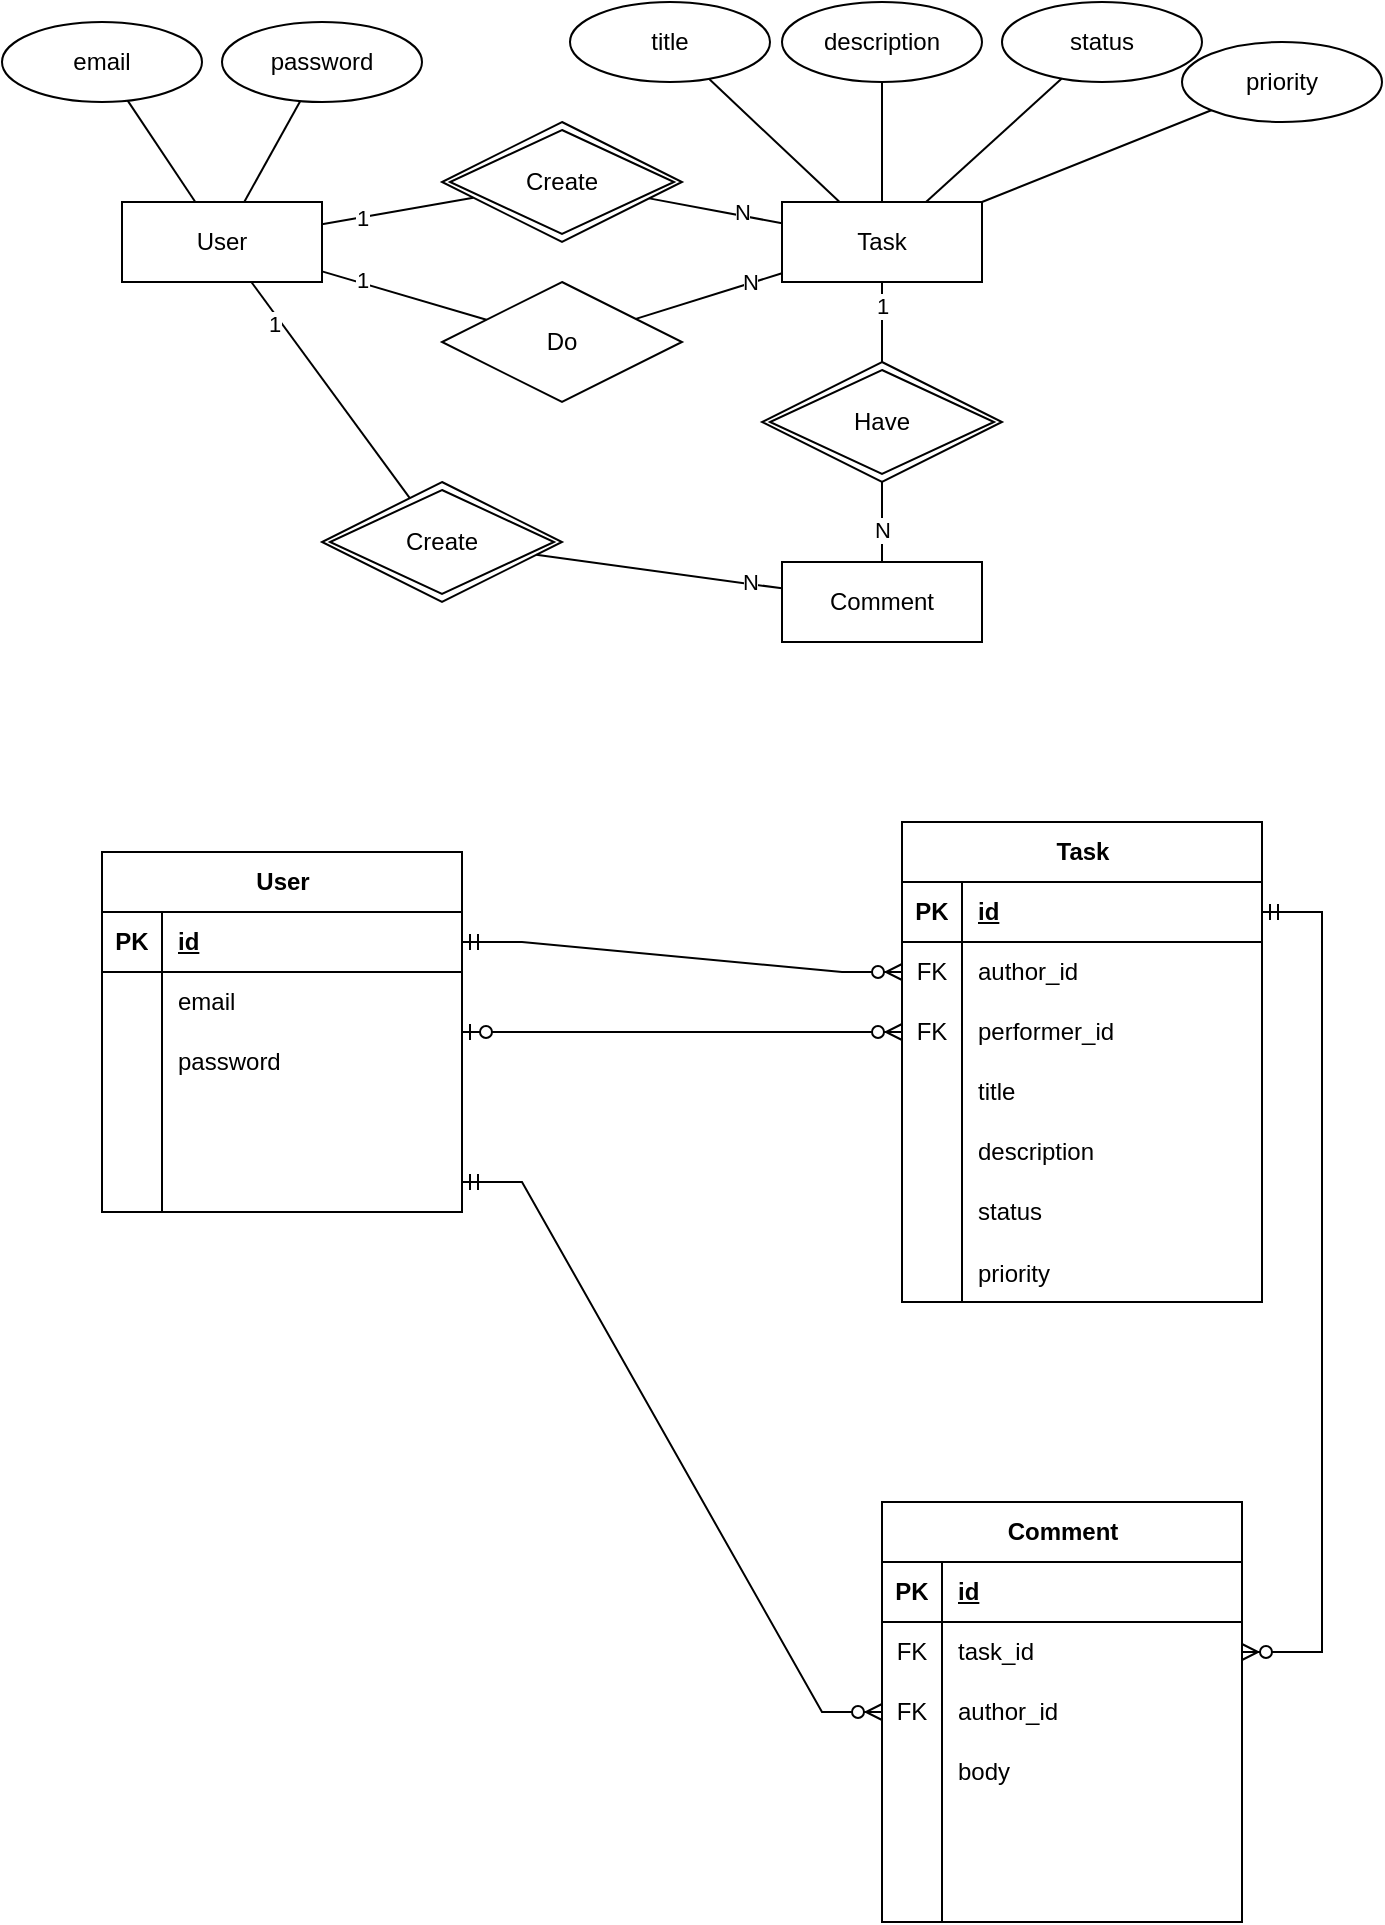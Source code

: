 <mxfile version="22.1.7" type="device">
  <diagram name="Страница — 1" id="lb2RFojlJoIrvPLpSQIi">
    <mxGraphModel dx="1647" dy="861" grid="1" gridSize="10" guides="1" tooltips="1" connect="1" arrows="1" fold="1" page="1" pageScale="1" pageWidth="827" pageHeight="1169" math="0" shadow="0">
      <root>
        <mxCell id="0" />
        <mxCell id="1" parent="0" />
        <mxCell id="y-cKkBtWVSvUrtMoGRYu-1" value="Task" style="whiteSpace=wrap;html=1;align=center;" parent="1" vertex="1">
          <mxGeometry x="420" y="140" width="100" height="40" as="geometry" />
        </mxCell>
        <mxCell id="y-cKkBtWVSvUrtMoGRYu-2" value="User" style="whiteSpace=wrap;html=1;align=center;" parent="1" vertex="1">
          <mxGeometry x="90" y="140" width="100" height="40" as="geometry" />
        </mxCell>
        <mxCell id="y-cKkBtWVSvUrtMoGRYu-4" value="password" style="ellipse;whiteSpace=wrap;html=1;align=center;" parent="1" vertex="1">
          <mxGeometry x="140" y="50" width="100" height="40" as="geometry" />
        </mxCell>
        <mxCell id="y-cKkBtWVSvUrtMoGRYu-7" value="" style="endArrow=none;html=1;rounded=0;" parent="1" source="y-cKkBtWVSvUrtMoGRYu-70" target="y-cKkBtWVSvUrtMoGRYu-2" edge="1">
          <mxGeometry relative="1" as="geometry">
            <mxPoint x="92.637" y="89.351" as="sourcePoint" />
            <mxPoint x="220" y="210" as="targetPoint" />
          </mxGeometry>
        </mxCell>
        <mxCell id="y-cKkBtWVSvUrtMoGRYu-8" value="" style="endArrow=none;html=1;rounded=0;" parent="1" source="y-cKkBtWVSvUrtMoGRYu-2" target="y-cKkBtWVSvUrtMoGRYu-4" edge="1">
          <mxGeometry relative="1" as="geometry">
            <mxPoint x="210" y="240" as="sourcePoint" />
            <mxPoint x="370" y="240" as="targetPoint" />
          </mxGeometry>
        </mxCell>
        <mxCell id="y-cKkBtWVSvUrtMoGRYu-9" value="Comment" style="whiteSpace=wrap;html=1;align=center;" parent="1" vertex="1">
          <mxGeometry x="420" y="320" width="100" height="40" as="geometry" />
        </mxCell>
        <mxCell id="y-cKkBtWVSvUrtMoGRYu-10" value="Create" style="shape=rhombus;double=1;perimeter=rhombusPerimeter;whiteSpace=wrap;html=1;align=center;" parent="1" vertex="1">
          <mxGeometry x="250" y="100" width="120" height="60" as="geometry" />
        </mxCell>
        <mxCell id="y-cKkBtWVSvUrtMoGRYu-11" value="Do" style="shape=rhombus;perimeter=rhombusPerimeter;whiteSpace=wrap;html=1;align=center;" parent="1" vertex="1">
          <mxGeometry x="250" y="180" width="120" height="60" as="geometry" />
        </mxCell>
        <mxCell id="y-cKkBtWVSvUrtMoGRYu-14" value="" style="endArrow=none;html=1;rounded=0;" parent="1" source="y-cKkBtWVSvUrtMoGRYu-2" target="y-cKkBtWVSvUrtMoGRYu-11" edge="1">
          <mxGeometry relative="1" as="geometry">
            <mxPoint x="120" y="230" as="sourcePoint" />
            <mxPoint x="280" y="230" as="targetPoint" />
          </mxGeometry>
        </mxCell>
        <mxCell id="y-cKkBtWVSvUrtMoGRYu-35" value="1" style="edgeLabel;html=1;align=center;verticalAlign=middle;resizable=0;points=[];" parent="y-cKkBtWVSvUrtMoGRYu-14" vertex="1" connectable="0">
          <mxGeometry x="-0.539" y="2" relative="1" as="geometry">
            <mxPoint as="offset" />
          </mxGeometry>
        </mxCell>
        <mxCell id="y-cKkBtWVSvUrtMoGRYu-15" value="" style="endArrow=none;html=1;rounded=0;" parent="1" source="y-cKkBtWVSvUrtMoGRYu-2" target="y-cKkBtWVSvUrtMoGRYu-10" edge="1">
          <mxGeometry relative="1" as="geometry">
            <mxPoint x="220" y="280" as="sourcePoint" />
            <mxPoint x="380" y="280" as="targetPoint" />
          </mxGeometry>
        </mxCell>
        <mxCell id="y-cKkBtWVSvUrtMoGRYu-33" value="1" style="edgeLabel;html=1;align=center;verticalAlign=middle;resizable=0;points=[];" parent="y-cKkBtWVSvUrtMoGRYu-15" vertex="1" connectable="0">
          <mxGeometry x="-0.465" relative="1" as="geometry">
            <mxPoint as="offset" />
          </mxGeometry>
        </mxCell>
        <mxCell id="y-cKkBtWVSvUrtMoGRYu-16" value="" style="endArrow=none;html=1;rounded=0;" parent="1" source="y-cKkBtWVSvUrtMoGRYu-11" target="y-cKkBtWVSvUrtMoGRYu-1" edge="1">
          <mxGeometry relative="1" as="geometry">
            <mxPoint x="220" y="270" as="sourcePoint" />
            <mxPoint x="380" y="270" as="targetPoint" />
          </mxGeometry>
        </mxCell>
        <mxCell id="y-cKkBtWVSvUrtMoGRYu-34" value="N" style="edgeLabel;html=1;align=center;verticalAlign=middle;resizable=0;points=[];" parent="y-cKkBtWVSvUrtMoGRYu-16" vertex="1" connectable="0">
          <mxGeometry x="0.568" y="1" relative="1" as="geometry">
            <mxPoint as="offset" />
          </mxGeometry>
        </mxCell>
        <mxCell id="y-cKkBtWVSvUrtMoGRYu-17" value="" style="endArrow=none;html=1;rounded=0;" parent="1" source="y-cKkBtWVSvUrtMoGRYu-10" target="y-cKkBtWVSvUrtMoGRYu-1" edge="1">
          <mxGeometry relative="1" as="geometry">
            <mxPoint x="250" y="290" as="sourcePoint" />
            <mxPoint x="410" y="290" as="targetPoint" />
          </mxGeometry>
        </mxCell>
        <mxCell id="y-cKkBtWVSvUrtMoGRYu-32" value="N" style="edgeLabel;html=1;align=center;verticalAlign=middle;resizable=0;points=[];" parent="y-cKkBtWVSvUrtMoGRYu-17" vertex="1" connectable="0">
          <mxGeometry x="0.384" y="1" relative="1" as="geometry">
            <mxPoint y="-1" as="offset" />
          </mxGeometry>
        </mxCell>
        <mxCell id="y-cKkBtWVSvUrtMoGRYu-18" value="Have" style="shape=rhombus;double=1;perimeter=rhombusPerimeter;whiteSpace=wrap;html=1;align=center;" parent="1" vertex="1">
          <mxGeometry x="410" y="220" width="120" height="60" as="geometry" />
        </mxCell>
        <mxCell id="y-cKkBtWVSvUrtMoGRYu-19" value="" style="endArrow=none;html=1;rounded=0;" parent="1" source="y-cKkBtWVSvUrtMoGRYu-1" target="y-cKkBtWVSvUrtMoGRYu-18" edge="1">
          <mxGeometry relative="1" as="geometry">
            <mxPoint x="300" y="290" as="sourcePoint" />
            <mxPoint x="460" y="290" as="targetPoint" />
          </mxGeometry>
        </mxCell>
        <mxCell id="y-cKkBtWVSvUrtMoGRYu-37" value="1" style="edgeLabel;html=1;align=center;verticalAlign=middle;resizable=0;points=[];" parent="y-cKkBtWVSvUrtMoGRYu-19" vertex="1" connectable="0">
          <mxGeometry x="-0.423" y="-1" relative="1" as="geometry">
            <mxPoint x="1" as="offset" />
          </mxGeometry>
        </mxCell>
        <mxCell id="y-cKkBtWVSvUrtMoGRYu-20" value="" style="endArrow=none;html=1;rounded=0;" parent="1" source="y-cKkBtWVSvUrtMoGRYu-18" target="y-cKkBtWVSvUrtMoGRYu-9" edge="1">
          <mxGeometry relative="1" as="geometry">
            <mxPoint x="260" y="330" as="sourcePoint" />
            <mxPoint x="420" y="330" as="targetPoint" />
          </mxGeometry>
        </mxCell>
        <mxCell id="y-cKkBtWVSvUrtMoGRYu-36" value="N" style="edgeLabel;html=1;align=center;verticalAlign=middle;resizable=0;points=[];" parent="y-cKkBtWVSvUrtMoGRYu-20" vertex="1" connectable="0">
          <mxGeometry x="0.577" y="1" relative="1" as="geometry">
            <mxPoint x="-1" y="-8" as="offset" />
          </mxGeometry>
        </mxCell>
        <mxCell id="y-cKkBtWVSvUrtMoGRYu-21" value="Create" style="shape=rhombus;double=1;perimeter=rhombusPerimeter;whiteSpace=wrap;html=1;align=center;" parent="1" vertex="1">
          <mxGeometry x="190" y="280" width="120" height="60" as="geometry" />
        </mxCell>
        <mxCell id="y-cKkBtWVSvUrtMoGRYu-22" value="" style="endArrow=none;html=1;rounded=0;" parent="1" source="y-cKkBtWVSvUrtMoGRYu-2" target="y-cKkBtWVSvUrtMoGRYu-21" edge="1">
          <mxGeometry relative="1" as="geometry">
            <mxPoint x="90" y="300" as="sourcePoint" />
            <mxPoint x="250" y="300" as="targetPoint" />
          </mxGeometry>
        </mxCell>
        <mxCell id="y-cKkBtWVSvUrtMoGRYu-39" value="1" style="edgeLabel;html=1;align=center;verticalAlign=middle;resizable=0;points=[];" parent="y-cKkBtWVSvUrtMoGRYu-22" vertex="1" connectable="0">
          <mxGeometry x="-0.758" y="1" relative="1" as="geometry">
            <mxPoint x="1" y="8" as="offset" />
          </mxGeometry>
        </mxCell>
        <mxCell id="y-cKkBtWVSvUrtMoGRYu-23" value="" style="endArrow=none;html=1;rounded=0;" parent="1" source="y-cKkBtWVSvUrtMoGRYu-21" target="y-cKkBtWVSvUrtMoGRYu-9" edge="1">
          <mxGeometry relative="1" as="geometry">
            <mxPoint x="90" y="330" as="sourcePoint" />
            <mxPoint x="250" y="330" as="targetPoint" />
          </mxGeometry>
        </mxCell>
        <mxCell id="y-cKkBtWVSvUrtMoGRYu-38" value="N" style="edgeLabel;html=1;align=center;verticalAlign=middle;resizable=0;points=[];" parent="y-cKkBtWVSvUrtMoGRYu-23" vertex="1" connectable="0">
          <mxGeometry x="0.737" y="1" relative="1" as="geometry">
            <mxPoint as="offset" />
          </mxGeometry>
        </mxCell>
        <mxCell id="y-cKkBtWVSvUrtMoGRYu-24" value="title" style="ellipse;whiteSpace=wrap;html=1;align=center;" parent="1" vertex="1">
          <mxGeometry x="314" y="40" width="100" height="40" as="geometry" />
        </mxCell>
        <mxCell id="y-cKkBtWVSvUrtMoGRYu-25" value="description" style="ellipse;whiteSpace=wrap;html=1;align=center;" parent="1" vertex="1">
          <mxGeometry x="420" y="40" width="100" height="40" as="geometry" />
        </mxCell>
        <mxCell id="y-cKkBtWVSvUrtMoGRYu-26" value="status" style="ellipse;whiteSpace=wrap;html=1;align=center;" parent="1" vertex="1">
          <mxGeometry x="530" y="40" width="100" height="40" as="geometry" />
        </mxCell>
        <mxCell id="y-cKkBtWVSvUrtMoGRYu-27" value="priority" style="ellipse;whiteSpace=wrap;html=1;align=center;" parent="1" vertex="1">
          <mxGeometry x="620" y="60" width="100" height="40" as="geometry" />
        </mxCell>
        <mxCell id="y-cKkBtWVSvUrtMoGRYu-28" value="" style="endArrow=none;html=1;rounded=0;" parent="1" source="y-cKkBtWVSvUrtMoGRYu-24" target="y-cKkBtWVSvUrtMoGRYu-1" edge="1">
          <mxGeometry relative="1" as="geometry">
            <mxPoint x="560" y="220" as="sourcePoint" />
            <mxPoint x="720" y="220" as="targetPoint" />
          </mxGeometry>
        </mxCell>
        <mxCell id="y-cKkBtWVSvUrtMoGRYu-29" value="" style="endArrow=none;html=1;rounded=0;" parent="1" source="y-cKkBtWVSvUrtMoGRYu-25" target="y-cKkBtWVSvUrtMoGRYu-1" edge="1">
          <mxGeometry relative="1" as="geometry">
            <mxPoint x="650" y="230" as="sourcePoint" />
            <mxPoint x="810" y="230" as="targetPoint" />
          </mxGeometry>
        </mxCell>
        <mxCell id="y-cKkBtWVSvUrtMoGRYu-30" value="" style="endArrow=none;html=1;rounded=0;" parent="1" source="y-cKkBtWVSvUrtMoGRYu-26" target="y-cKkBtWVSvUrtMoGRYu-1" edge="1">
          <mxGeometry relative="1" as="geometry">
            <mxPoint x="450" y="410" as="sourcePoint" />
            <mxPoint x="610" y="410" as="targetPoint" />
          </mxGeometry>
        </mxCell>
        <mxCell id="y-cKkBtWVSvUrtMoGRYu-31" value="" style="endArrow=none;html=1;rounded=0;" parent="1" source="y-cKkBtWVSvUrtMoGRYu-27" target="y-cKkBtWVSvUrtMoGRYu-1" edge="1">
          <mxGeometry relative="1" as="geometry">
            <mxPoint x="580" y="260" as="sourcePoint" />
            <mxPoint x="740" y="260" as="targetPoint" />
          </mxGeometry>
        </mxCell>
        <mxCell id="y-cKkBtWVSvUrtMoGRYu-44" value="User" style="shape=table;startSize=30;container=1;collapsible=1;childLayout=tableLayout;fixedRows=1;rowLines=0;fontStyle=1;align=center;resizeLast=1;html=1;" parent="1" vertex="1">
          <mxGeometry x="80" y="465" width="180" height="180" as="geometry" />
        </mxCell>
        <mxCell id="y-cKkBtWVSvUrtMoGRYu-45" value="" style="shape=tableRow;horizontal=0;startSize=0;swimlaneHead=0;swimlaneBody=0;fillColor=none;collapsible=0;dropTarget=0;points=[[0,0.5],[1,0.5]];portConstraint=eastwest;top=0;left=0;right=0;bottom=1;" parent="y-cKkBtWVSvUrtMoGRYu-44" vertex="1">
          <mxGeometry y="30" width="180" height="30" as="geometry" />
        </mxCell>
        <mxCell id="y-cKkBtWVSvUrtMoGRYu-46" value="PK" style="shape=partialRectangle;connectable=0;fillColor=none;top=0;left=0;bottom=0;right=0;fontStyle=1;overflow=hidden;whiteSpace=wrap;html=1;" parent="y-cKkBtWVSvUrtMoGRYu-45" vertex="1">
          <mxGeometry width="30" height="30" as="geometry">
            <mxRectangle width="30" height="30" as="alternateBounds" />
          </mxGeometry>
        </mxCell>
        <mxCell id="y-cKkBtWVSvUrtMoGRYu-47" value="id" style="shape=partialRectangle;connectable=0;fillColor=none;top=0;left=0;bottom=0;right=0;align=left;spacingLeft=6;fontStyle=5;overflow=hidden;whiteSpace=wrap;html=1;" parent="y-cKkBtWVSvUrtMoGRYu-45" vertex="1">
          <mxGeometry x="30" width="150" height="30" as="geometry">
            <mxRectangle width="150" height="30" as="alternateBounds" />
          </mxGeometry>
        </mxCell>
        <mxCell id="y-cKkBtWVSvUrtMoGRYu-48" value="" style="shape=tableRow;horizontal=0;startSize=0;swimlaneHead=0;swimlaneBody=0;fillColor=none;collapsible=0;dropTarget=0;points=[[0,0.5],[1,0.5]];portConstraint=eastwest;top=0;left=0;right=0;bottom=0;" parent="y-cKkBtWVSvUrtMoGRYu-44" vertex="1">
          <mxGeometry y="60" width="180" height="30" as="geometry" />
        </mxCell>
        <mxCell id="y-cKkBtWVSvUrtMoGRYu-49" value="" style="shape=partialRectangle;connectable=0;fillColor=none;top=0;left=0;bottom=0;right=0;editable=1;overflow=hidden;whiteSpace=wrap;html=1;" parent="y-cKkBtWVSvUrtMoGRYu-48" vertex="1">
          <mxGeometry width="30" height="30" as="geometry">
            <mxRectangle width="30" height="30" as="alternateBounds" />
          </mxGeometry>
        </mxCell>
        <mxCell id="y-cKkBtWVSvUrtMoGRYu-50" value="email" style="shape=partialRectangle;connectable=0;fillColor=none;top=0;left=0;bottom=0;right=0;align=left;spacingLeft=6;overflow=hidden;whiteSpace=wrap;html=1;" parent="y-cKkBtWVSvUrtMoGRYu-48" vertex="1">
          <mxGeometry x="30" width="150" height="30" as="geometry">
            <mxRectangle width="150" height="30" as="alternateBounds" />
          </mxGeometry>
        </mxCell>
        <mxCell id="y-cKkBtWVSvUrtMoGRYu-51" value="" style="shape=tableRow;horizontal=0;startSize=0;swimlaneHead=0;swimlaneBody=0;fillColor=none;collapsible=0;dropTarget=0;points=[[0,0.5],[1,0.5]];portConstraint=eastwest;top=0;left=0;right=0;bottom=0;" parent="y-cKkBtWVSvUrtMoGRYu-44" vertex="1">
          <mxGeometry y="90" width="180" height="30" as="geometry" />
        </mxCell>
        <mxCell id="y-cKkBtWVSvUrtMoGRYu-52" value="" style="shape=partialRectangle;connectable=0;fillColor=none;top=0;left=0;bottom=0;right=0;editable=1;overflow=hidden;whiteSpace=wrap;html=1;" parent="y-cKkBtWVSvUrtMoGRYu-51" vertex="1">
          <mxGeometry width="30" height="30" as="geometry">
            <mxRectangle width="30" height="30" as="alternateBounds" />
          </mxGeometry>
        </mxCell>
        <mxCell id="y-cKkBtWVSvUrtMoGRYu-53" value="password" style="shape=partialRectangle;connectable=0;fillColor=none;top=0;left=0;bottom=0;right=0;align=left;spacingLeft=6;overflow=hidden;whiteSpace=wrap;html=1;" parent="y-cKkBtWVSvUrtMoGRYu-51" vertex="1">
          <mxGeometry x="30" width="150" height="30" as="geometry">
            <mxRectangle width="150" height="30" as="alternateBounds" />
          </mxGeometry>
        </mxCell>
        <mxCell id="y-cKkBtWVSvUrtMoGRYu-54" value="" style="shape=tableRow;horizontal=0;startSize=0;swimlaneHead=0;swimlaneBody=0;fillColor=none;collapsible=0;dropTarget=0;points=[[0,0.5],[1,0.5]];portConstraint=eastwest;top=0;left=0;right=0;bottom=0;" parent="y-cKkBtWVSvUrtMoGRYu-44" vertex="1">
          <mxGeometry y="120" width="180" height="30" as="geometry" />
        </mxCell>
        <mxCell id="y-cKkBtWVSvUrtMoGRYu-55" value="" style="shape=partialRectangle;connectable=0;fillColor=none;top=0;left=0;bottom=0;right=0;editable=1;overflow=hidden;whiteSpace=wrap;html=1;" parent="y-cKkBtWVSvUrtMoGRYu-54" vertex="1">
          <mxGeometry width="30" height="30" as="geometry">
            <mxRectangle width="30" height="30" as="alternateBounds" />
          </mxGeometry>
        </mxCell>
        <mxCell id="y-cKkBtWVSvUrtMoGRYu-56" value="" style="shape=partialRectangle;connectable=0;fillColor=none;top=0;left=0;bottom=0;right=0;align=left;spacingLeft=6;overflow=hidden;whiteSpace=wrap;html=1;" parent="y-cKkBtWVSvUrtMoGRYu-54" vertex="1">
          <mxGeometry x="30" width="150" height="30" as="geometry">
            <mxRectangle width="150" height="30" as="alternateBounds" />
          </mxGeometry>
        </mxCell>
        <mxCell id="y-cKkBtWVSvUrtMoGRYu-98" value="" style="shape=tableRow;horizontal=0;startSize=0;swimlaneHead=0;swimlaneBody=0;fillColor=none;collapsible=0;dropTarget=0;points=[[0,0.5],[1,0.5]];portConstraint=eastwest;top=0;left=0;right=0;bottom=0;" parent="y-cKkBtWVSvUrtMoGRYu-44" vertex="1">
          <mxGeometry y="150" width="180" height="30" as="geometry" />
        </mxCell>
        <mxCell id="y-cKkBtWVSvUrtMoGRYu-99" value="" style="shape=partialRectangle;connectable=0;fillColor=none;top=0;left=0;bottom=0;right=0;editable=1;overflow=hidden;whiteSpace=wrap;html=1;" parent="y-cKkBtWVSvUrtMoGRYu-98" vertex="1">
          <mxGeometry width="30" height="30" as="geometry">
            <mxRectangle width="30" height="30" as="alternateBounds" />
          </mxGeometry>
        </mxCell>
        <mxCell id="y-cKkBtWVSvUrtMoGRYu-100" value="" style="shape=partialRectangle;connectable=0;fillColor=none;top=0;left=0;bottom=0;right=0;align=left;spacingLeft=6;overflow=hidden;whiteSpace=wrap;html=1;" parent="y-cKkBtWVSvUrtMoGRYu-98" vertex="1">
          <mxGeometry x="30" width="150" height="30" as="geometry">
            <mxRectangle width="150" height="30" as="alternateBounds" />
          </mxGeometry>
        </mxCell>
        <mxCell id="y-cKkBtWVSvUrtMoGRYu-57" value="Task" style="shape=table;startSize=30;container=1;collapsible=1;childLayout=tableLayout;fixedRows=1;rowLines=0;fontStyle=1;align=center;resizeLast=1;html=1;" parent="1" vertex="1">
          <mxGeometry x="480" y="450" width="180" height="240" as="geometry" />
        </mxCell>
        <mxCell id="y-cKkBtWVSvUrtMoGRYu-58" value="" style="shape=tableRow;horizontal=0;startSize=0;swimlaneHead=0;swimlaneBody=0;fillColor=none;collapsible=0;dropTarget=0;points=[[0,0.5],[1,0.5]];portConstraint=eastwest;top=0;left=0;right=0;bottom=1;" parent="y-cKkBtWVSvUrtMoGRYu-57" vertex="1">
          <mxGeometry y="30" width="180" height="30" as="geometry" />
        </mxCell>
        <mxCell id="y-cKkBtWVSvUrtMoGRYu-59" value="PK" style="shape=partialRectangle;connectable=0;fillColor=none;top=0;left=0;bottom=0;right=0;fontStyle=1;overflow=hidden;whiteSpace=wrap;html=1;" parent="y-cKkBtWVSvUrtMoGRYu-58" vertex="1">
          <mxGeometry width="30" height="30" as="geometry">
            <mxRectangle width="30" height="30" as="alternateBounds" />
          </mxGeometry>
        </mxCell>
        <mxCell id="y-cKkBtWVSvUrtMoGRYu-60" value="id" style="shape=partialRectangle;connectable=0;fillColor=none;top=0;left=0;bottom=0;right=0;align=left;spacingLeft=6;fontStyle=5;overflow=hidden;whiteSpace=wrap;html=1;" parent="y-cKkBtWVSvUrtMoGRYu-58" vertex="1">
          <mxGeometry x="30" width="150" height="30" as="geometry">
            <mxRectangle width="150" height="30" as="alternateBounds" />
          </mxGeometry>
        </mxCell>
        <mxCell id="y-cKkBtWVSvUrtMoGRYu-74" value="" style="shape=tableRow;horizontal=0;startSize=0;swimlaneHead=0;swimlaneBody=0;fillColor=none;collapsible=0;dropTarget=0;points=[[0,0.5],[1,0.5]];portConstraint=eastwest;top=0;left=0;right=0;bottom=0;" parent="y-cKkBtWVSvUrtMoGRYu-57" vertex="1">
          <mxGeometry y="60" width="180" height="30" as="geometry" />
        </mxCell>
        <mxCell id="y-cKkBtWVSvUrtMoGRYu-75" value="FK" style="shape=partialRectangle;connectable=0;fillColor=none;top=0;left=0;bottom=0;right=0;fontStyle=0;overflow=hidden;whiteSpace=wrap;html=1;" parent="y-cKkBtWVSvUrtMoGRYu-74" vertex="1">
          <mxGeometry width="30" height="30" as="geometry">
            <mxRectangle width="30" height="30" as="alternateBounds" />
          </mxGeometry>
        </mxCell>
        <mxCell id="y-cKkBtWVSvUrtMoGRYu-76" value="author_id" style="shape=partialRectangle;connectable=0;fillColor=none;top=0;left=0;bottom=0;right=0;align=left;spacingLeft=6;fontStyle=0;overflow=hidden;whiteSpace=wrap;html=1;" parent="y-cKkBtWVSvUrtMoGRYu-74" vertex="1">
          <mxGeometry x="30" width="150" height="30" as="geometry">
            <mxRectangle width="150" height="30" as="alternateBounds" />
          </mxGeometry>
        </mxCell>
        <mxCell id="y-cKkBtWVSvUrtMoGRYu-94" value="" style="shape=tableRow;horizontal=0;startSize=0;swimlaneHead=0;swimlaneBody=0;fillColor=none;collapsible=0;dropTarget=0;points=[[0,0.5],[1,0.5]];portConstraint=eastwest;top=0;left=0;right=0;bottom=0;" parent="y-cKkBtWVSvUrtMoGRYu-57" vertex="1">
          <mxGeometry y="90" width="180" height="30" as="geometry" />
        </mxCell>
        <mxCell id="y-cKkBtWVSvUrtMoGRYu-95" value="FK" style="shape=partialRectangle;connectable=0;fillColor=none;top=0;left=0;bottom=0;right=0;fontStyle=0;overflow=hidden;whiteSpace=wrap;html=1;" parent="y-cKkBtWVSvUrtMoGRYu-94" vertex="1">
          <mxGeometry width="30" height="30" as="geometry">
            <mxRectangle width="30" height="30" as="alternateBounds" />
          </mxGeometry>
        </mxCell>
        <mxCell id="y-cKkBtWVSvUrtMoGRYu-96" value="performer_id" style="shape=partialRectangle;connectable=0;fillColor=none;top=0;left=0;bottom=0;right=0;align=left;spacingLeft=6;fontStyle=0;overflow=hidden;whiteSpace=wrap;html=1;" parent="y-cKkBtWVSvUrtMoGRYu-94" vertex="1">
          <mxGeometry x="30" width="150" height="30" as="geometry">
            <mxRectangle width="150" height="30" as="alternateBounds" />
          </mxGeometry>
        </mxCell>
        <mxCell id="y-cKkBtWVSvUrtMoGRYu-61" value="" style="shape=tableRow;horizontal=0;startSize=0;swimlaneHead=0;swimlaneBody=0;fillColor=none;collapsible=0;dropTarget=0;points=[[0,0.5],[1,0.5]];portConstraint=eastwest;top=0;left=0;right=0;bottom=0;" parent="y-cKkBtWVSvUrtMoGRYu-57" vertex="1">
          <mxGeometry y="120" width="180" height="30" as="geometry" />
        </mxCell>
        <mxCell id="y-cKkBtWVSvUrtMoGRYu-62" value="" style="shape=partialRectangle;connectable=0;fillColor=none;top=0;left=0;bottom=0;right=0;editable=1;overflow=hidden;whiteSpace=wrap;html=1;" parent="y-cKkBtWVSvUrtMoGRYu-61" vertex="1">
          <mxGeometry width="30" height="30" as="geometry">
            <mxRectangle width="30" height="30" as="alternateBounds" />
          </mxGeometry>
        </mxCell>
        <mxCell id="y-cKkBtWVSvUrtMoGRYu-63" value="title" style="shape=partialRectangle;connectable=0;fillColor=none;top=0;left=0;bottom=0;right=0;align=left;spacingLeft=6;overflow=hidden;whiteSpace=wrap;html=1;" parent="y-cKkBtWVSvUrtMoGRYu-61" vertex="1">
          <mxGeometry x="30" width="150" height="30" as="geometry">
            <mxRectangle width="150" height="30" as="alternateBounds" />
          </mxGeometry>
        </mxCell>
        <mxCell id="y-cKkBtWVSvUrtMoGRYu-64" value="" style="shape=tableRow;horizontal=0;startSize=0;swimlaneHead=0;swimlaneBody=0;fillColor=none;collapsible=0;dropTarget=0;points=[[0,0.5],[1,0.5]];portConstraint=eastwest;top=0;left=0;right=0;bottom=0;" parent="y-cKkBtWVSvUrtMoGRYu-57" vertex="1">
          <mxGeometry y="150" width="180" height="30" as="geometry" />
        </mxCell>
        <mxCell id="y-cKkBtWVSvUrtMoGRYu-65" value="" style="shape=partialRectangle;connectable=0;fillColor=none;top=0;left=0;bottom=0;right=0;editable=1;overflow=hidden;whiteSpace=wrap;html=1;" parent="y-cKkBtWVSvUrtMoGRYu-64" vertex="1">
          <mxGeometry width="30" height="30" as="geometry">
            <mxRectangle width="30" height="30" as="alternateBounds" />
          </mxGeometry>
        </mxCell>
        <mxCell id="y-cKkBtWVSvUrtMoGRYu-66" value="description" style="shape=partialRectangle;connectable=0;fillColor=none;top=0;left=0;bottom=0;right=0;align=left;spacingLeft=6;overflow=hidden;whiteSpace=wrap;html=1;" parent="y-cKkBtWVSvUrtMoGRYu-64" vertex="1">
          <mxGeometry x="30" width="150" height="30" as="geometry">
            <mxRectangle width="150" height="30" as="alternateBounds" />
          </mxGeometry>
        </mxCell>
        <mxCell id="y-cKkBtWVSvUrtMoGRYu-67" value="" style="shape=tableRow;horizontal=0;startSize=0;swimlaneHead=0;swimlaneBody=0;fillColor=none;collapsible=0;dropTarget=0;points=[[0,0.5],[1,0.5]];portConstraint=eastwest;top=0;left=0;right=0;bottom=0;" parent="y-cKkBtWVSvUrtMoGRYu-57" vertex="1">
          <mxGeometry y="180" width="180" height="30" as="geometry" />
        </mxCell>
        <mxCell id="y-cKkBtWVSvUrtMoGRYu-68" value="" style="shape=partialRectangle;connectable=0;fillColor=none;top=0;left=0;bottom=0;right=0;editable=1;overflow=hidden;whiteSpace=wrap;html=1;" parent="y-cKkBtWVSvUrtMoGRYu-67" vertex="1">
          <mxGeometry width="30" height="30" as="geometry">
            <mxRectangle width="30" height="30" as="alternateBounds" />
          </mxGeometry>
        </mxCell>
        <mxCell id="y-cKkBtWVSvUrtMoGRYu-69" value="status" style="shape=partialRectangle;connectable=0;fillColor=none;top=0;left=0;bottom=0;right=0;align=left;spacingLeft=6;overflow=hidden;whiteSpace=wrap;html=1;" parent="y-cKkBtWVSvUrtMoGRYu-67" vertex="1">
          <mxGeometry x="30" width="150" height="30" as="geometry">
            <mxRectangle width="150" height="30" as="alternateBounds" />
          </mxGeometry>
        </mxCell>
        <mxCell id="y-cKkBtWVSvUrtMoGRYu-77" value="" style="shape=tableRow;horizontal=0;startSize=0;swimlaneHead=0;swimlaneBody=0;fillColor=none;collapsible=0;dropTarget=0;points=[[0,0.5],[1,0.5]];portConstraint=eastwest;top=0;left=0;right=0;bottom=0;" parent="y-cKkBtWVSvUrtMoGRYu-57" vertex="1">
          <mxGeometry y="210" width="180" height="30" as="geometry" />
        </mxCell>
        <mxCell id="y-cKkBtWVSvUrtMoGRYu-78" value="" style="shape=partialRectangle;connectable=0;fillColor=none;top=0;left=0;bottom=0;right=0;editable=1;overflow=hidden;" parent="y-cKkBtWVSvUrtMoGRYu-77" vertex="1">
          <mxGeometry width="30" height="30" as="geometry">
            <mxRectangle width="30" height="30" as="alternateBounds" />
          </mxGeometry>
        </mxCell>
        <mxCell id="y-cKkBtWVSvUrtMoGRYu-79" value="priority" style="shape=partialRectangle;connectable=0;fillColor=none;top=0;left=0;bottom=0;right=0;align=left;spacingLeft=6;overflow=hidden;" parent="y-cKkBtWVSvUrtMoGRYu-77" vertex="1">
          <mxGeometry x="30" width="150" height="30" as="geometry">
            <mxRectangle width="150" height="30" as="alternateBounds" />
          </mxGeometry>
        </mxCell>
        <mxCell id="y-cKkBtWVSvUrtMoGRYu-70" value="email" style="ellipse;whiteSpace=wrap;html=1;align=center;" parent="1" vertex="1">
          <mxGeometry x="30" y="50" width="100" height="40" as="geometry" />
        </mxCell>
        <mxCell id="y-cKkBtWVSvUrtMoGRYu-80" value="Comment" style="shape=table;startSize=30;container=1;collapsible=1;childLayout=tableLayout;fixedRows=1;rowLines=0;fontStyle=1;align=center;resizeLast=1;html=1;" parent="1" vertex="1">
          <mxGeometry x="470" y="790" width="180" height="210" as="geometry" />
        </mxCell>
        <mxCell id="y-cKkBtWVSvUrtMoGRYu-81" value="" style="shape=tableRow;horizontal=0;startSize=0;swimlaneHead=0;swimlaneBody=0;fillColor=none;collapsible=0;dropTarget=0;points=[[0,0.5],[1,0.5]];portConstraint=eastwest;top=0;left=0;right=0;bottom=1;" parent="y-cKkBtWVSvUrtMoGRYu-80" vertex="1">
          <mxGeometry y="30" width="180" height="30" as="geometry" />
        </mxCell>
        <mxCell id="y-cKkBtWVSvUrtMoGRYu-82" value="PK" style="shape=partialRectangle;connectable=0;fillColor=none;top=0;left=0;bottom=0;right=0;fontStyle=1;overflow=hidden;whiteSpace=wrap;html=1;" parent="y-cKkBtWVSvUrtMoGRYu-81" vertex="1">
          <mxGeometry width="30" height="30" as="geometry">
            <mxRectangle width="30" height="30" as="alternateBounds" />
          </mxGeometry>
        </mxCell>
        <mxCell id="y-cKkBtWVSvUrtMoGRYu-83" value="id" style="shape=partialRectangle;connectable=0;fillColor=none;top=0;left=0;bottom=0;right=0;align=left;spacingLeft=6;fontStyle=5;overflow=hidden;whiteSpace=wrap;html=1;" parent="y-cKkBtWVSvUrtMoGRYu-81" vertex="1">
          <mxGeometry x="30" width="150" height="30" as="geometry">
            <mxRectangle width="150" height="30" as="alternateBounds" />
          </mxGeometry>
        </mxCell>
        <mxCell id="y-cKkBtWVSvUrtMoGRYu-101" value="" style="shape=tableRow;horizontal=0;startSize=0;swimlaneHead=0;swimlaneBody=0;fillColor=none;collapsible=0;dropTarget=0;points=[[0,0.5],[1,0.5]];portConstraint=eastwest;top=0;left=0;right=0;bottom=0;" parent="y-cKkBtWVSvUrtMoGRYu-80" vertex="1">
          <mxGeometry y="60" width="180" height="30" as="geometry" />
        </mxCell>
        <mxCell id="y-cKkBtWVSvUrtMoGRYu-102" value="FK" style="shape=partialRectangle;connectable=0;fillColor=none;top=0;left=0;bottom=0;right=0;fontStyle=0;overflow=hidden;whiteSpace=wrap;html=1;" parent="y-cKkBtWVSvUrtMoGRYu-101" vertex="1">
          <mxGeometry width="30" height="30" as="geometry">
            <mxRectangle width="30" height="30" as="alternateBounds" />
          </mxGeometry>
        </mxCell>
        <mxCell id="y-cKkBtWVSvUrtMoGRYu-103" value="task_id" style="shape=partialRectangle;connectable=0;fillColor=none;top=0;left=0;bottom=0;right=0;align=left;spacingLeft=6;fontStyle=0;overflow=hidden;whiteSpace=wrap;html=1;" parent="y-cKkBtWVSvUrtMoGRYu-101" vertex="1">
          <mxGeometry x="30" width="150" height="30" as="geometry">
            <mxRectangle width="150" height="30" as="alternateBounds" />
          </mxGeometry>
        </mxCell>
        <mxCell id="y-cKkBtWVSvUrtMoGRYu-104" value="" style="shape=tableRow;horizontal=0;startSize=0;swimlaneHead=0;swimlaneBody=0;fillColor=none;collapsible=0;dropTarget=0;points=[[0,0.5],[1,0.5]];portConstraint=eastwest;top=0;left=0;right=0;bottom=0;" parent="y-cKkBtWVSvUrtMoGRYu-80" vertex="1">
          <mxGeometry y="90" width="180" height="30" as="geometry" />
        </mxCell>
        <mxCell id="y-cKkBtWVSvUrtMoGRYu-105" value="FK" style="shape=partialRectangle;connectable=0;fillColor=none;top=0;left=0;bottom=0;right=0;fontStyle=0;overflow=hidden;whiteSpace=wrap;html=1;" parent="y-cKkBtWVSvUrtMoGRYu-104" vertex="1">
          <mxGeometry width="30" height="30" as="geometry">
            <mxRectangle width="30" height="30" as="alternateBounds" />
          </mxGeometry>
        </mxCell>
        <mxCell id="y-cKkBtWVSvUrtMoGRYu-106" value="author_id" style="shape=partialRectangle;connectable=0;fillColor=none;top=0;left=0;bottom=0;right=0;align=left;spacingLeft=6;fontStyle=0;overflow=hidden;whiteSpace=wrap;html=1;" parent="y-cKkBtWVSvUrtMoGRYu-104" vertex="1">
          <mxGeometry x="30" width="150" height="30" as="geometry">
            <mxRectangle width="150" height="30" as="alternateBounds" />
          </mxGeometry>
        </mxCell>
        <mxCell id="y-cKkBtWVSvUrtMoGRYu-84" value="" style="shape=tableRow;horizontal=0;startSize=0;swimlaneHead=0;swimlaneBody=0;fillColor=none;collapsible=0;dropTarget=0;points=[[0,0.5],[1,0.5]];portConstraint=eastwest;top=0;left=0;right=0;bottom=0;" parent="y-cKkBtWVSvUrtMoGRYu-80" vertex="1">
          <mxGeometry y="120" width="180" height="30" as="geometry" />
        </mxCell>
        <mxCell id="y-cKkBtWVSvUrtMoGRYu-85" value="" style="shape=partialRectangle;connectable=0;fillColor=none;top=0;left=0;bottom=0;right=0;editable=1;overflow=hidden;whiteSpace=wrap;html=1;" parent="y-cKkBtWVSvUrtMoGRYu-84" vertex="1">
          <mxGeometry width="30" height="30" as="geometry">
            <mxRectangle width="30" height="30" as="alternateBounds" />
          </mxGeometry>
        </mxCell>
        <mxCell id="y-cKkBtWVSvUrtMoGRYu-86" value="body" style="shape=partialRectangle;connectable=0;fillColor=none;top=0;left=0;bottom=0;right=0;align=left;spacingLeft=6;overflow=hidden;whiteSpace=wrap;html=1;" parent="y-cKkBtWVSvUrtMoGRYu-84" vertex="1">
          <mxGeometry x="30" width="150" height="30" as="geometry">
            <mxRectangle width="150" height="30" as="alternateBounds" />
          </mxGeometry>
        </mxCell>
        <mxCell id="y-cKkBtWVSvUrtMoGRYu-87" value="" style="shape=tableRow;horizontal=0;startSize=0;swimlaneHead=0;swimlaneBody=0;fillColor=none;collapsible=0;dropTarget=0;points=[[0,0.5],[1,0.5]];portConstraint=eastwest;top=0;left=0;right=0;bottom=0;" parent="y-cKkBtWVSvUrtMoGRYu-80" vertex="1">
          <mxGeometry y="150" width="180" height="30" as="geometry" />
        </mxCell>
        <mxCell id="y-cKkBtWVSvUrtMoGRYu-88" value="" style="shape=partialRectangle;connectable=0;fillColor=none;top=0;left=0;bottom=0;right=0;editable=1;overflow=hidden;whiteSpace=wrap;html=1;" parent="y-cKkBtWVSvUrtMoGRYu-87" vertex="1">
          <mxGeometry width="30" height="30" as="geometry">
            <mxRectangle width="30" height="30" as="alternateBounds" />
          </mxGeometry>
        </mxCell>
        <mxCell id="y-cKkBtWVSvUrtMoGRYu-89" value="" style="shape=partialRectangle;connectable=0;fillColor=none;top=0;left=0;bottom=0;right=0;align=left;spacingLeft=6;overflow=hidden;whiteSpace=wrap;html=1;" parent="y-cKkBtWVSvUrtMoGRYu-87" vertex="1">
          <mxGeometry x="30" width="150" height="30" as="geometry">
            <mxRectangle width="150" height="30" as="alternateBounds" />
          </mxGeometry>
        </mxCell>
        <mxCell id="y-cKkBtWVSvUrtMoGRYu-90" value="" style="shape=tableRow;horizontal=0;startSize=0;swimlaneHead=0;swimlaneBody=0;fillColor=none;collapsible=0;dropTarget=0;points=[[0,0.5],[1,0.5]];portConstraint=eastwest;top=0;left=0;right=0;bottom=0;" parent="y-cKkBtWVSvUrtMoGRYu-80" vertex="1">
          <mxGeometry y="180" width="180" height="30" as="geometry" />
        </mxCell>
        <mxCell id="y-cKkBtWVSvUrtMoGRYu-91" value="" style="shape=partialRectangle;connectable=0;fillColor=none;top=0;left=0;bottom=0;right=0;editable=1;overflow=hidden;whiteSpace=wrap;html=1;" parent="y-cKkBtWVSvUrtMoGRYu-90" vertex="1">
          <mxGeometry width="30" height="30" as="geometry">
            <mxRectangle width="30" height="30" as="alternateBounds" />
          </mxGeometry>
        </mxCell>
        <mxCell id="y-cKkBtWVSvUrtMoGRYu-92" value="" style="shape=partialRectangle;connectable=0;fillColor=none;top=0;left=0;bottom=0;right=0;align=left;spacingLeft=6;overflow=hidden;whiteSpace=wrap;html=1;" parent="y-cKkBtWVSvUrtMoGRYu-90" vertex="1">
          <mxGeometry x="30" width="150" height="30" as="geometry">
            <mxRectangle width="150" height="30" as="alternateBounds" />
          </mxGeometry>
        </mxCell>
        <mxCell id="y-cKkBtWVSvUrtMoGRYu-93" value="" style="edgeStyle=entityRelationEdgeStyle;fontSize=12;html=1;endArrow=ERzeroToMany;startArrow=ERmandOne;rounded=0;" parent="1" source="y-cKkBtWVSvUrtMoGRYu-45" target="y-cKkBtWVSvUrtMoGRYu-74" edge="1">
          <mxGeometry width="100" height="100" relative="1" as="geometry">
            <mxPoint x="200" y="800" as="sourcePoint" />
            <mxPoint x="300" y="700" as="targetPoint" />
          </mxGeometry>
        </mxCell>
        <mxCell id="y-cKkBtWVSvUrtMoGRYu-97" value="" style="edgeStyle=entityRelationEdgeStyle;fontSize=12;html=1;endArrow=ERzeroToMany;startArrow=ERzeroToOne;rounded=0;" parent="1" source="y-cKkBtWVSvUrtMoGRYu-44" target="y-cKkBtWVSvUrtMoGRYu-94" edge="1">
          <mxGeometry width="100" height="100" relative="1" as="geometry">
            <mxPoint x="300" y="560" as="sourcePoint" />
            <mxPoint x="440" y="710" as="targetPoint" />
            <Array as="points">
              <mxPoint x="180" y="955" />
              <mxPoint x="310" y="400" />
            </Array>
          </mxGeometry>
        </mxCell>
        <mxCell id="y-cKkBtWVSvUrtMoGRYu-107" value="" style="edgeStyle=entityRelationEdgeStyle;fontSize=12;html=1;endArrow=ERzeroToMany;startArrow=ERmandOne;rounded=0;" parent="1" source="y-cKkBtWVSvUrtMoGRYu-98" target="y-cKkBtWVSvUrtMoGRYu-104" edge="1">
          <mxGeometry width="100" height="100" relative="1" as="geometry">
            <mxPoint x="160" y="860" as="sourcePoint" />
            <mxPoint x="380" y="870" as="targetPoint" />
          </mxGeometry>
        </mxCell>
        <mxCell id="y-cKkBtWVSvUrtMoGRYu-108" value="" style="edgeStyle=entityRelationEdgeStyle;fontSize=12;html=1;endArrow=ERzeroToMany;startArrow=ERmandOne;rounded=0;" parent="1" source="y-cKkBtWVSvUrtMoGRYu-58" target="y-cKkBtWVSvUrtMoGRYu-101" edge="1">
          <mxGeometry width="100" height="100" relative="1" as="geometry">
            <mxPoint x="360" y="690" as="sourcePoint" />
            <mxPoint x="600" y="1010" as="targetPoint" />
          </mxGeometry>
        </mxCell>
      </root>
    </mxGraphModel>
  </diagram>
</mxfile>
